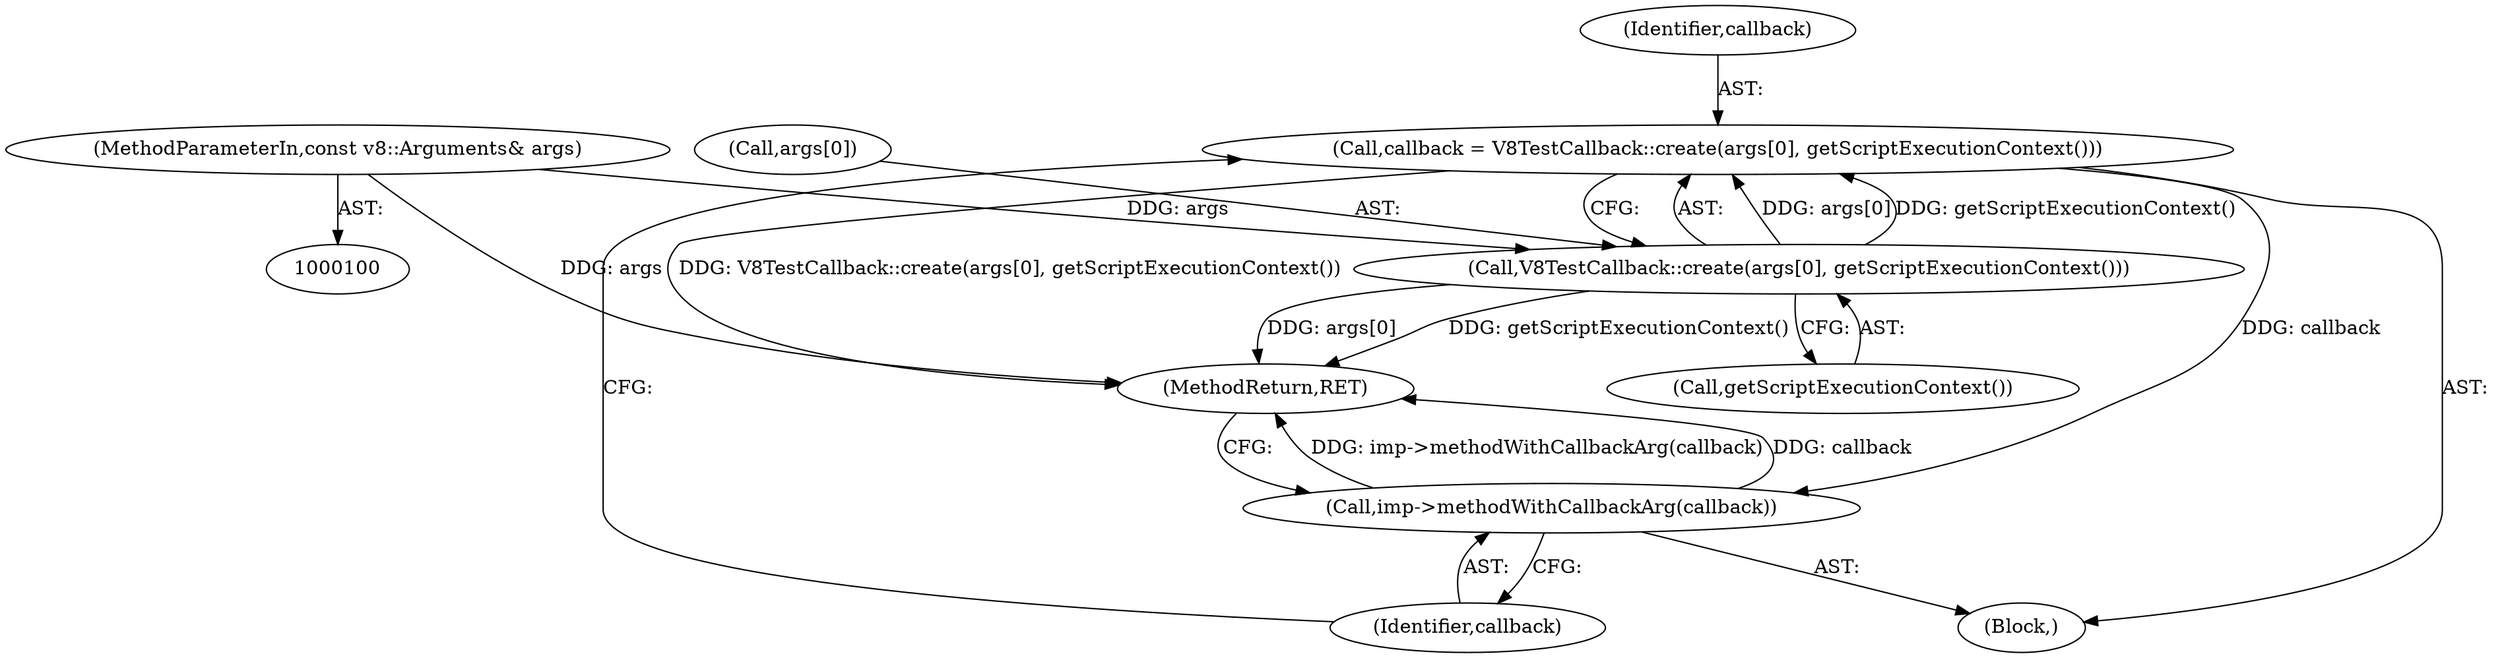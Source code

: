 digraph "0_Chrome_e9372a1bfd3588a80fcf49aa07321f0971dd6091_22@API" {
"1000129" [label="(Call,callback = V8TestCallback::create(args[0], getScriptExecutionContext()))"];
"1000131" [label="(Call,V8TestCallback::create(args[0], getScriptExecutionContext()))"];
"1000101" [label="(MethodParameterIn,const v8::Arguments& args)"];
"1000136" [label="(Call,imp->methodWithCallbackArg(callback))"];
"1000102" [label="(Block,)"];
"1000129" [label="(Call,callback = V8TestCallback::create(args[0], getScriptExecutionContext()))"];
"1000137" [label="(Identifier,callback)"];
"1000138" [label="(MethodReturn,RET)"];
"1000135" [label="(Call,getScriptExecutionContext())"];
"1000101" [label="(MethodParameterIn,const v8::Arguments& args)"];
"1000132" [label="(Call,args[0])"];
"1000136" [label="(Call,imp->methodWithCallbackArg(callback))"];
"1000130" [label="(Identifier,callback)"];
"1000131" [label="(Call,V8TestCallback::create(args[0], getScriptExecutionContext()))"];
"1000129" -> "1000102"  [label="AST: "];
"1000129" -> "1000131"  [label="CFG: "];
"1000130" -> "1000129"  [label="AST: "];
"1000131" -> "1000129"  [label="AST: "];
"1000137" -> "1000129"  [label="CFG: "];
"1000129" -> "1000138"  [label="DDG: V8TestCallback::create(args[0], getScriptExecutionContext())"];
"1000131" -> "1000129"  [label="DDG: args[0]"];
"1000131" -> "1000129"  [label="DDG: getScriptExecutionContext()"];
"1000129" -> "1000136"  [label="DDG: callback"];
"1000131" -> "1000135"  [label="CFG: "];
"1000132" -> "1000131"  [label="AST: "];
"1000135" -> "1000131"  [label="AST: "];
"1000131" -> "1000138"  [label="DDG: args[0]"];
"1000131" -> "1000138"  [label="DDG: getScriptExecutionContext()"];
"1000101" -> "1000131"  [label="DDG: args"];
"1000101" -> "1000100"  [label="AST: "];
"1000101" -> "1000138"  [label="DDG: args"];
"1000136" -> "1000102"  [label="AST: "];
"1000136" -> "1000137"  [label="CFG: "];
"1000137" -> "1000136"  [label="AST: "];
"1000138" -> "1000136"  [label="CFG: "];
"1000136" -> "1000138"  [label="DDG: imp->methodWithCallbackArg(callback)"];
"1000136" -> "1000138"  [label="DDG: callback"];
}
